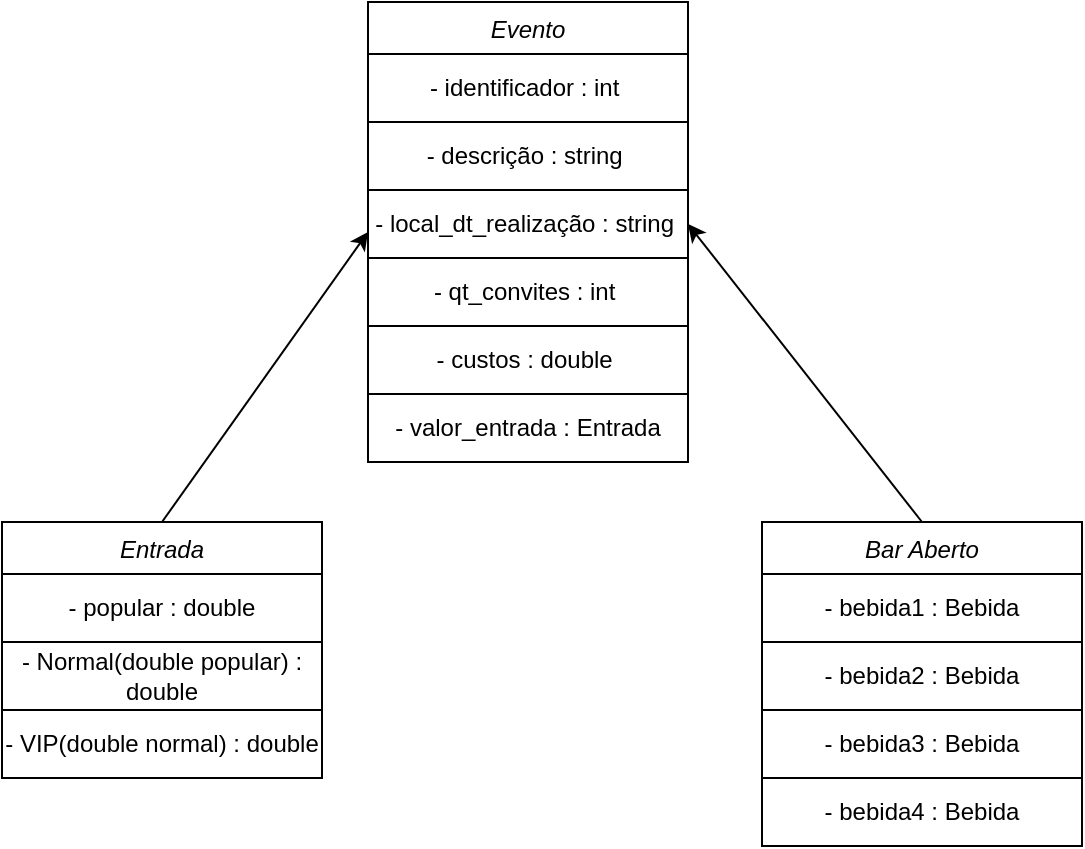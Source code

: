<mxfile version="20.4.0" type="device"><diagram id="C5RBs43oDa-KdzZeNtuy" name="Page-1"><mxGraphModel dx="1422" dy="831" grid="1" gridSize="10" guides="1" tooltips="1" connect="1" arrows="1" fold="1" page="1" pageScale="1" pageWidth="827" pageHeight="1169" math="0" shadow="0"><root><mxCell id="WIyWlLk6GJQsqaUBKTNV-0"/><mxCell id="WIyWlLk6GJQsqaUBKTNV-1" parent="WIyWlLk6GJQsqaUBKTNV-0"/><mxCell id="zkfFHV4jXpPFQw0GAbJ--0" value="Evento" style="swimlane;fontStyle=2;align=center;verticalAlign=top;childLayout=stackLayout;horizontal=1;startSize=26;horizontalStack=0;resizeParent=1;resizeLast=0;collapsible=1;marginBottom=0;rounded=0;shadow=0;strokeWidth=1;" parent="WIyWlLk6GJQsqaUBKTNV-1" vertex="1"><mxGeometry x="333" y="120" width="160" height="230" as="geometry"><mxRectangle x="230" y="140" width="160" height="26" as="alternateBounds"/></mxGeometry></mxCell><mxCell id="69uucKjSPiaMiRBbFr48-0" value="-&amp;nbsp;identificador : int&amp;nbsp;" style="rounded=0;whiteSpace=wrap;html=1;" parent="zkfFHV4jXpPFQw0GAbJ--0" vertex="1"><mxGeometry y="26" width="160" height="34" as="geometry"/></mxCell><mxCell id="69uucKjSPiaMiRBbFr48-3" value="-&amp;nbsp;descrição : string&amp;nbsp;" style="rounded=0;whiteSpace=wrap;html=1;" parent="zkfFHV4jXpPFQw0GAbJ--0" vertex="1"><mxGeometry y="60" width="160" height="34" as="geometry"/></mxCell><mxCell id="69uucKjSPiaMiRBbFr48-4" value="-&amp;nbsp;local_dt_realização : string&amp;nbsp;" style="rounded=0;whiteSpace=wrap;html=1;" parent="zkfFHV4jXpPFQw0GAbJ--0" vertex="1"><mxGeometry y="94" width="160" height="34" as="geometry"/></mxCell><mxCell id="69uucKjSPiaMiRBbFr48-5" value="- qt_convites : int&amp;nbsp;" style="rounded=0;whiteSpace=wrap;html=1;" parent="zkfFHV4jXpPFQw0GAbJ--0" vertex="1"><mxGeometry y="128" width="160" height="34" as="geometry"/></mxCell><mxCell id="69uucKjSPiaMiRBbFr48-6" value="-&amp;nbsp;custos : double&amp;nbsp;" style="rounded=0;whiteSpace=wrap;html=1;" parent="zkfFHV4jXpPFQw0GAbJ--0" vertex="1"><mxGeometry y="162" width="160" height="34" as="geometry"/></mxCell><mxCell id="69uucKjSPiaMiRBbFr48-7" value="- valor_entrada : Entrada" style="rounded=0;whiteSpace=wrap;html=1;" parent="zkfFHV4jXpPFQw0GAbJ--0" vertex="1"><mxGeometry y="196" width="160" height="34" as="geometry"/></mxCell><mxCell id="69uucKjSPiaMiRBbFr48-10" value="Bar Aberto" style="swimlane;fontStyle=2;align=center;verticalAlign=top;childLayout=stackLayout;horizontal=1;startSize=26;horizontalStack=0;resizeParent=1;resizeLast=0;collapsible=1;marginBottom=0;rounded=0;shadow=0;strokeWidth=1;" parent="WIyWlLk6GJQsqaUBKTNV-1" vertex="1"><mxGeometry x="530" y="380" width="160" height="162" as="geometry"><mxRectangle x="230" y="140" width="160" height="26" as="alternateBounds"/></mxGeometry></mxCell><mxCell id="69uucKjSPiaMiRBbFr48-18" value="- bebida1 : Bebida" style="rounded=0;whiteSpace=wrap;html=1;" parent="69uucKjSPiaMiRBbFr48-10" vertex="1"><mxGeometry y="26" width="160" height="34" as="geometry"/></mxCell><mxCell id="69uucKjSPiaMiRBbFr48-19" value="- bebida2 : Bebida" style="rounded=0;whiteSpace=wrap;html=1;" parent="69uucKjSPiaMiRBbFr48-10" vertex="1"><mxGeometry y="60" width="160" height="34" as="geometry"/></mxCell><mxCell id="69uucKjSPiaMiRBbFr48-20" value="- bebida3 : Bebida" style="rounded=0;whiteSpace=wrap;html=1;" parent="69uucKjSPiaMiRBbFr48-10" vertex="1"><mxGeometry y="94" width="160" height="34" as="geometry"/></mxCell><mxCell id="69uucKjSPiaMiRBbFr48-21" value="- bebida4 : Bebida" style="rounded=0;whiteSpace=wrap;html=1;" parent="69uucKjSPiaMiRBbFr48-10" vertex="1"><mxGeometry y="128" width="160" height="34" as="geometry"/></mxCell><mxCell id="69uucKjSPiaMiRBbFr48-17" value="" style="endArrow=classic;html=1;rounded=0;exitX=0.5;exitY=0;exitDx=0;exitDy=0;entryX=1;entryY=0.5;entryDx=0;entryDy=0;" parent="WIyWlLk6GJQsqaUBKTNV-1" source="69uucKjSPiaMiRBbFr48-10" target="69uucKjSPiaMiRBbFr48-4" edge="1"><mxGeometry width="50" height="50" relative="1" as="geometry"><mxPoint x="580" y="340" as="sourcePoint"/><mxPoint x="540" y="190" as="targetPoint"/></mxGeometry></mxCell><mxCell id="69uucKjSPiaMiRBbFr48-22" value="Entrada" style="swimlane;fontStyle=2;align=center;verticalAlign=top;childLayout=stackLayout;horizontal=1;startSize=26;horizontalStack=0;resizeParent=1;resizeLast=0;collapsible=1;marginBottom=0;rounded=0;shadow=0;strokeWidth=1;" parent="WIyWlLk6GJQsqaUBKTNV-1" vertex="1"><mxGeometry x="150" y="380" width="160" height="128" as="geometry"><mxRectangle x="230" y="140" width="160" height="26" as="alternateBounds"/></mxGeometry></mxCell><mxCell id="69uucKjSPiaMiRBbFr48-23" value="- popular : double" style="rounded=0;whiteSpace=wrap;html=1;" parent="69uucKjSPiaMiRBbFr48-22" vertex="1"><mxGeometry y="26" width="160" height="34" as="geometry"/></mxCell><mxCell id="69uucKjSPiaMiRBbFr48-28" value="- Normal(double popular) : double" style="rounded=0;whiteSpace=wrap;html=1;" parent="69uucKjSPiaMiRBbFr48-22" vertex="1"><mxGeometry y="60" width="160" height="34" as="geometry"/></mxCell><mxCell id="69uucKjSPiaMiRBbFr48-29" value="- VIP(double normal) : double" style="rounded=0;whiteSpace=wrap;html=1;" parent="69uucKjSPiaMiRBbFr48-22" vertex="1"><mxGeometry y="94" width="160" height="34" as="geometry"/></mxCell><mxCell id="69uucKjSPiaMiRBbFr48-27" value="" style="endArrow=classic;html=1;rounded=0;exitX=0.5;exitY=0;exitDx=0;exitDy=0;entryX=0;entryY=0.5;entryDx=0;entryDy=0;" parent="WIyWlLk6GJQsqaUBKTNV-1" source="69uucKjSPiaMiRBbFr48-22" target="zkfFHV4jXpPFQw0GAbJ--0" edge="1"><mxGeometry width="50" height="50" relative="1" as="geometry"><mxPoint x="257" y="359" as="sourcePoint"/><mxPoint x="140" y="210" as="targetPoint"/></mxGeometry></mxCell></root></mxGraphModel></diagram></mxfile>